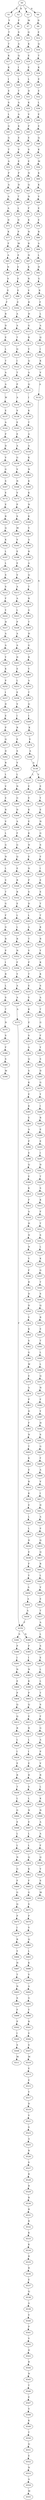 strict digraph  {
	S0 -> S1 [ label = K ];
	S0 -> S2 [ label = R ];
	S0 -> S3 [ label = F ];
	S0 -> S4 [ label = N ];
	S1 -> S5 [ label = Y ];
	S2 -> S6 [ label = F ];
	S3 -> S7 [ label = M ];
	S4 -> S8 [ label = D ];
	S5 -> S9 [ label = T ];
	S6 -> S10 [ label = S ];
	S7 -> S11 [ label = Q ];
	S8 -> S12 [ label = E ];
	S9 -> S13 [ label = T ];
	S10 -> S14 [ label = A ];
	S11 -> S15 [ label = K ];
	S12 -> S16 [ label = Q ];
	S13 -> S17 [ label = K ];
	S14 -> S18 [ label = Q ];
	S15 -> S19 [ label = E ];
	S16 -> S20 [ label = T ];
	S17 -> S21 [ label = K ];
	S18 -> S22 [ label = I ];
	S19 -> S23 [ label = E ];
	S20 -> S24 [ label = K ];
	S21 -> S25 [ label = I ];
	S22 -> S26 [ label = L ];
	S23 -> S27 [ label = L ];
	S24 -> S28 [ label = E ];
	S25 -> S29 [ label = E ];
	S26 -> S30 [ label = T ];
	S27 -> S31 [ label = D ];
	S28 -> S32 [ label = E ];
	S29 -> S33 [ label = S ];
	S30 -> S34 [ label = A ];
	S31 -> S35 [ label = K ];
	S32 -> S36 [ label = L ];
	S33 -> S37 [ label = L ];
	S34 -> S38 [ label = A ];
	S35 -> S39 [ label = V ];
	S36 -> S40 [ label = E ];
	S37 -> S41 [ label = G ];
	S38 -> S42 [ label = K ];
	S39 -> S43 [ label = P ];
	S40 -> S44 [ label = E ];
	S41 -> S45 [ label = G ];
	S42 -> S46 [ label = E ];
	S43 -> S47 [ label = E ];
	S44 -> S48 [ label = Q ];
	S45 -> S49 [ label = T ];
	S46 -> S50 [ label = V ];
	S47 -> S51 [ label = S ];
	S48 -> S52 [ label = K ];
	S49 -> S53 [ label = A ];
	S50 -> S54 [ label = E ];
	S51 -> S55 [ label = E ];
	S52 -> S56 [ label = M ];
	S53 -> S57 [ label = P ];
	S54 -> S58 [ label = P ];
	S55 -> S59 [ label = N ];
	S56 -> S60 [ label = K ];
	S57 -> S61 [ label = A ];
	S58 -> S62 [ label = D ];
	S59 -> S63 [ label = Q ];
	S60 -> S64 [ label = K ];
	S61 -> S65 [ label = A ];
	S62 -> S66 [ label = T ];
	S63 -> S67 [ label = N ];
	S64 -> S68 [ label = V ];
	S65 -> S69 [ label = A ];
	S66 -> S70 [ label = L ];
	S67 -> S71 [ label = F ];
	S68 -> S72 [ label = E ];
	S69 -> S73 [ label = D ];
	S70 -> S74 [ label = D ];
	S71 -> S75 [ label = K ];
	S72 -> S76 [ label = E ];
	S73 -> S77 [ label = K ];
	S74 -> S78 [ label = P ];
	S75 -> S79 [ label = N ];
	S76 -> S80 [ label = R ];
	S77 -> S81 [ label = F ];
	S78 -> S82 [ label = M ];
	S79 -> S83 [ label = R ];
	S80 -> S84 [ label = A ];
	S81 -> S85 [ label = A ];
	S82 -> S86 [ label = E ];
	S83 -> S87 [ label = N ];
	S84 -> S88 [ label = L ];
	S85 -> S89 [ label = N ];
	S86 -> S90 [ label = E ];
	S87 -> S91 [ label = K ];
	S88 -> S92 [ label = H ];
	S89 -> S93 [ label = S ];
	S90 -> S94 [ label = E ];
	S91 -> S95 [ label = R ];
	S92 -> S96 [ label = G ];
	S93 -> S97 [ label = E ];
	S94 -> S98 [ label = E ];
	S95 -> S99 [ label = V ];
	S96 -> S100 [ label = R ];
	S97 -> S101 [ label = F ];
	S98 -> S102 [ label = E ];
	S99 -> S103 [ label = R ];
	S100 -> S104 [ label = F ];
	S101 -> S105 [ label = R ];
	S102 -> S106 [ label = A ];
	S103 -> S107 [ label = H ];
	S104 -> S108 [ label = L ];
	S105 -> S109 [ label = D ];
	S106 -> S110 [ label = A ];
	S107 -> S111 [ label = G ];
	S108 -> S112 [ label = A ];
	S109 -> S113 [ label = E ];
	S110 -> S114 [ label = T ];
	S111 -> S115 [ label = R ];
	S112 -> S116 [ label = Q ];
	S113 -> S117 [ label = L ];
	S114 -> S118 [ label = Q ];
	S115 -> S119 [ label = Y ];
	S116 -> S120 [ label = I ];
	S117 -> S121 [ label = T ];
	S118 -> S122 [ label = I ];
	S119 -> S123 [ label = Q ];
	S120 -> S124 [ label = K ];
	S121 -> S125 [ label = A ];
	S122 -> S126 [ label = T ];
	S123 -> S127 [ label = A ];
	S124 -> S128 [ label = V ];
	S125 -> S129 [ label = A ];
	S126 -> S130 [ label = P ];
	S127 -> S131 [ label = Q ];
	S128 -> S132 [ label = A ];
	S129 -> S133 [ label = W ];
	S130 -> S134 [ label = A ];
	S131 -> S135 [ label = I ];
	S132 -> S136 [ label = A ];
	S133 -> S137 [ label = E ];
	S134 -> S138 [ label = V ];
	S135 -> S139 [ label = K ];
	S136 -> S140 [ label = V ];
	S136 -> S141 [ label = L ];
	S137 -> S142 [ label = A ];
	S138 -> S143 [ label = E ];
	S139 -> S144 [ label = T ];
	S140 -> S145 [ label = E ];
	S141 -> S146 [ label = E ];
	S142 -> S147 [ label = P ];
	S143 -> S148 [ label = E ];
	S144 -> S149 [ label = A ];
	S145 -> S150 [ label = Y ];
	S146 -> S151 [ label = E ];
	S147 -> S152 [ label = D ];
	S148 -> S153 [ label = A ];
	S149 -> S154 [ label = A ];
	S150 -> S155 [ label = E ];
	S151 -> S156 [ label = K ];
	S152 -> S157 [ label = V ];
	S153 -> S158 [ label = G ];
	S154 -> S159 [ label = K ];
	S155 -> S160 [ label = N ];
	S156 -> S161 [ label = E ];
	S157 -> S162 [ label = G ];
	S158 -> S163 [ label = V ];
	S159 -> S164 [ label = N ];
	S160 -> S165 [ label = G ];
	S161 -> S166 [ label = K ];
	S162 -> S167 [ label = S ];
	S163 -> S168 [ label = N ];
	S164 -> S169 [ label = K ];
	S165 -> S170 [ label = S ];
	S166 -> S171 [ label = N ];
	S167 -> S172 [ label = E ];
	S168 -> S173 [ label = V ];
	S169 -> S174 [ label = K ];
	S170 -> S175 [ label = F ];
	S171 -> S176 [ label = E ];
	S172 -> S177 [ label = E ];
	S173 -> S178 [ label = P ];
	S174 -> S179 [ label = N ];
	S175 -> S180 [ label = I ];
	S176 -> S181 [ label = D ];
	S177 -> S182 [ label = R ];
	S178 -> S183 [ label = S ];
	S179 -> S184 [ label = K ];
	S180 -> S185 [ label = E ];
	S181 -> S186 [ label = P ];
	S182 -> S187 [ label = Q ];
	S183 -> S188 [ label = M ];
	S184 -> S189 [ label = V ];
	S185 -> S190 [ label = E ];
	S186 -> S191 [ label = S ];
	S187 -> S192 [ label = K ];
	S188 -> S193 [ label = V ];
	S189 -> S194 [ label = A ];
	S190 -> S195 [ label = T ];
	S191 -> S196 [ label = D ];
	S192 -> S197 [ label = L ];
	S193 -> S198 [ label = E ];
	S194 -> S199 [ label = R ];
	S195 -> S200 [ label = T ];
	S196 -> S201 [ label = L ];
	S197 -> S202 [ label = L ];
	S198 -> S203 [ label = E ];
	S199 -> S204 [ label = A ];
	S200 -> S205 [ label = K ];
	S201 -> S206 [ label = A ];
	S202 -> S207 [ label = S ];
	S203 -> S208 [ label = V ];
	S204 -> S209 [ label = Q ];
	S205 -> S210 [ label = R ];
	S206 -> S211 [ label = T ];
	S207 -> S212 [ label = S ];
	S208 -> S213 [ label = A ];
	S209 -> S214 [ label = T ];
	S210 -> S215 [ label = Y ];
	S211 -> S216 [ label = V ];
	S212 -> S217 [ label = F ];
	S213 -> S218 [ label = A ];
	S214 -> S219 [ label = R ];
	S215 -> S220 [ label = K ];
	S216 -> S221 [ label = P ];
	S217 -> S222 [ label = Y ];
	S218 -> S223 [ label = L ];
	S219 -> S224 [ label = G ];
	S220 -> S225 [ label = K ];
	S221 -> S226 [ label = T ];
	S222 -> S227 [ label = H ];
	S223 -> S228 [ label = P ];
	S224 -> S229 [ label = T ];
	S225 -> S230 [ label = S ];
	S226 -> S231 [ label = E ];
	S227 -> S232 [ label = A ];
	S228 -> S233 [ label = A ];
	S229 -> S234 [ label = H ];
	S230 -> S235 [ label = A ];
	S231 -> S236 [ label = V ];
	S232 -> S237 [ label = A ];
	S233 -> S238 [ label = A ];
	S234 -> S239 [ label = G ];
	S235 -> S240 [ label = T ];
	S236 -> S241 [ label = K ];
	S237 -> S242 [ label = Y ];
	S238 -> S243 [ label = D ];
	S239 -> S244 [ label = R ];
	S240 -> S245 [ label = G ];
	S241 -> S246 [ label = E ];
	S242 -> S247 [ label = K ];
	S243 -> S248 [ label = E ];
	S244 -> S249 [ label = Y ];
	S245 -> S250 [ label = F ];
	S246 -> S251 [ label = S ];
	S247 -> S252 [ label = P ];
	S248 -> S253 [ label = L ];
	S249 -> S254 [ label = A ];
	S250 -> S255 [ label = Y ];
	S251 -> S256 [ label = A ];
	S252 -> S257 [ label = I ];
	S253 -> S258 [ label = E ];
	S254 -> S259 [ label = T ];
	S255 -> S260 [ label = S ];
	S256 -> S261 [ label = Q ];
	S257 -> S262 [ label = D ];
	S258 -> S263 [ label = V ];
	S259 -> S264 [ label = Q ];
	S260 -> S265 [ label = D ];
	S261 -> S266 [ label = S ];
	S262 -> S267 [ label = E ];
	S263 -> S268 [ label = I ];
	S264 -> S269 [ label = I ];
	S265 -> S270 [ label = G ];
	S266 -> S271 [ label = K ];
	S267 -> S272 [ label = P ];
	S268 -> S273 [ label = R ];
	S269 -> S274 [ label = K ];
	S270 -> S275 [ label = Y ];
	S271 -> S276 [ label = E ];
	S272 -> S277 [ label = Q ];
	S273 -> S278 [ label = E ];
	S274 -> S279 [ label = V ];
	S275 -> S280 [ label = I ];
	S276 -> S281 [ label = K ];
	S277 -> S282 [ label = D ];
	S278 -> S283 [ label = S ];
	S279 -> S284 [ label = A ];
	S280 -> S285 [ label = R ];
	S281 -> S286 [ label = E ];
	S282 -> S287 [ label = R ];
	S283 -> S288 [ label = V ];
	S284 -> S136 [ label = A ];
	S285 -> S289 [ label = E ];
	S286 -> S290 [ label = A ];
	S287 -> S291 [ label = L ];
	S288 -> S292 [ label = L ];
	S289 -> S293 [ label = E ];
	S290 -> S294 [ label = P ];
	S291 -> S295 [ label = V ];
	S292 -> S296 [ label = N ];
	S293 -> S297 [ label = I ];
	S294 -> S298 [ label = E ];
	S295 -> S299 [ label = E ];
	S296 -> S300 [ label = G ];
	S297 -> S301 [ label = D ];
	S298 -> S302 [ label = Q ];
	S299 -> S303 [ label = R ];
	S300 -> S304 [ label = D ];
	S301 -> S305 [ label = T ];
	S302 -> S306 [ label = E ];
	S303 -> S307 [ label = V ];
	S304 -> S308 [ label = A ];
	S305 -> S309 [ label = S ];
	S306 -> S310 [ label = K ];
	S307 -> S311 [ label = L ];
	S308 -> S312 [ label = F ];
	S309 -> S313 [ label = K ];
	S310 -> S314 [ label = F ];
	S311 -> S315 [ label = G ];
	S312 -> S316 [ label = G ];
	S313 -> S317 [ label = F ];
	S314 -> S318 [ label = A ];
	S315 -> S319 [ label = N ];
	S316 -> S320 [ label = Q ];
	S317 -> S321 [ label = T ];
	S318 -> S322 [ label = H ];
	S319 -> S323 [ label = L ];
	S320 -> S324 [ label = E ];
	S321 -> S325 [ label = S ];
	S322 -> S326 [ label = N ];
	S323 -> S327 [ label = V ];
	S324 -> S328 [ label = R ];
	S325 -> S329 [ label = L ];
	S326 -> S330 [ label = N ];
	S327 -> S331 [ label = T ];
	S328 -> S332 [ label = R ];
	S329 -> S333 [ label = K ];
	S330 -> S334 [ label = Y ];
	S331 -> S335 [ label = G ];
	S332 -> S336 [ label = E ];
	S333 -> S337 [ label = G ];
	S334 -> S338 [ label = F ];
	S335 -> S339 [ label = F ];
	S336 -> S340 [ label = L ];
	S337 -> S341 [ label = T ];
	S338 -> S342 [ label = R ];
	S339 -> S343 [ label = G ];
	S340 -> S344 [ label = L ];
	S341 -> S345 [ label = S ];
	S342 -> S346 [ label = D ];
	S343 -> S347 [ label = R ];
	S344 -> S348 [ label = R ];
	S345 -> S349 [ label = Q ];
	S346 -> S350 [ label = D ];
	S347 -> S351 [ label = P ];
	S348 -> S352 [ label = N ];
	S349 -> S353 [ label = R ];
	S350 -> S354 [ label = V ];
	S351 -> S355 [ label = I ];
	S352 -> S356 [ label = F ];
	S353 -> S357 [ label = E ];
	S354 -> S358 [ label = K ];
	S355 -> S359 [ label = R ];
	S356 -> S360 [ label = Y ];
	S357 -> S361 [ label = T ];
	S358 -> S362 [ label = S ];
	S359 -> S363 [ label = L ];
	S360 -> S364 [ label = A ];
	S361 -> S365 [ label = L ];
	S362 -> S366 [ label = G ];
	S363 -> S367 [ label = S ];
	S364 -> S368 [ label = A ];
	S365 -> S369 [ label = L ];
	S366 -> S370 [ label = W ];
	S367 -> S371 [ label = T ];
	S368 -> S372 [ label = A ];
	S369 -> S373 [ label = Q ];
	S370 -> S374 [ label = E ];
	S371 -> S375 [ label = N ];
	S372 -> S376 [ label = F ];
	S373 -> S377 [ label = N ];
	S374 -> S378 [ label = A ];
	S375 -> S379 [ label = S ];
	S376 -> S380 [ label = N ];
	S376 -> S381 [ label = S ];
	S377 -> S382 [ label = F ];
	S378 -> S383 [ label = P ];
	S379 -> S384 [ label = F ];
	S380 -> S385 [ label = P ];
	S381 -> S386 [ label = P ];
	S382 -> S387 [ label = Y ];
	S383 -> S388 [ label = D ];
	S384 -> S389 [ label = S ];
	S385 -> S390 [ label = I ];
	S386 -> S391 [ label = I ];
	S387 -> S392 [ label = H ];
	S388 -> S393 [ label = F ];
	S389 -> S394 [ label = M ];
	S390 -> S395 [ label = N ];
	S391 -> S396 [ label = N ];
	S392 -> S397 [ label = S ];
	S393 -> S398 [ label = N ];
	S395 -> S399 [ label = K ];
	S396 -> S400 [ label = E ];
	S397 -> S401 [ label = G ];
	S398 -> S402 [ label = T ];
	S399 -> S403 [ label = P ];
	S400 -> S404 [ label = P ];
	S401 -> S405 [ label = F ];
	S402 -> S406 [ label = K ];
	S403 -> S407 [ label = Q ];
	S404 -> S408 [ label = Q ];
	S405 -> S409 [ label = A ];
	S406 -> S410 [ label = E ];
	S407 -> S411 [ label = E ];
	S408 -> S412 [ label = Q ];
	S409 -> S413 [ label = V ];
	S410 -> S414 [ label = R ];
	S411 -> S415 [ label = R ];
	S412 -> S416 [ label = R ];
	S413 -> S417 [ label = I ];
	S414 -> S418 [ label = K ];
	S415 -> S419 [ label = L ];
	S416 -> S420 [ label = L ];
	S417 -> S421 [ label = D ];
	S418 -> S422 [ label = E ];
	S419 -> S423 [ label = I ];
	S420 -> S424 [ label = I ];
	S421 -> S425 [ label = A ];
	S422 -> S426 [ label = L ];
	S423 -> S427 [ label = E ];
	S424 -> S428 [ label = E ];
	S425 -> S429 [ label = P ];
	S426 -> S430 [ label = L ];
	S427 -> S431 [ label = R ];
	S428 -> S432 [ label = R ];
	S429 -> S433 [ label = Q ];
	S430 -> S434 [ label = D ];
	S431 -> S435 [ label = S ];
	S432 -> S436 [ label = T ];
	S433 -> S437 [ label = Q ];
	S434 -> S438 [ label = E ];
	S435 -> S439 [ label = L ];
	S436 -> S440 [ label = L ];
	S437 -> S441 [ label = R ];
	S438 -> S442 [ label = F ];
	S439 -> S443 [ label = N ];
	S440 -> S444 [ label = G ];
	S441 -> S445 [ label = L ];
	S442 -> S446 [ label = Y ];
	S443 -> S447 [ label = E ];
	S444 -> S448 [ label = E ];
	S445 -> S449 [ label = V ];
	S446 -> S450 [ label = A ];
	S447 -> S451 [ label = L ];
	S448 -> S452 [ label = L ];
	S449 -> S453 [ label = E ];
	S450 -> S454 [ label = A ];
	S451 -> S455 [ label = L ];
	S452 -> S456 [ label = L ];
	S453 -> S457 [ label = T ];
	S454 -> S458 [ label = A ];
	S455 -> S459 [ label = Q ];
	S456 -> S460 [ label = N ];
	S457 -> S461 [ label = A ];
	S458 -> S376 [ label = F ];
	S459 -> S462 [ label = K ];
	S460 -> S463 [ label = G ];
	S461 -> S464 [ label = L ];
	S462 -> S465 [ label = F ];
	S463 -> S466 [ label = F ];
	S464 -> S467 [ label = S ];
	S465 -> S468 [ label = G ];
	S466 -> S469 [ label = G ];
	S467 -> S470 [ label = E ];
	S468 -> S471 [ label = S ];
	S469 -> S472 [ label = Q ];
	S470 -> S473 [ label = L ];
	S471 -> S474 [ label = P ];
	S472 -> S475 [ label = P ];
	S473 -> S476 [ label = L ];
	S474 -> S477 [ label = V ];
	S475 -> S478 [ label = I ];
	S476 -> S479 [ label = T ];
	S477 -> S480 [ label = Q ];
	S478 -> S481 [ label = R ];
	S479 -> S482 [ label = S ];
	S480 -> S483 [ label = L ];
	S481 -> S484 [ label = Y ];
	S482 -> S485 [ label = F ];
	S483 -> S486 [ label = K ];
	S484 -> S487 [ label = H ];
	S485 -> S488 [ label = G ];
	S486 -> S489 [ label = V ];
	S487 -> S490 [ label = T ];
	S488 -> S491 [ label = A ];
	S489 -> S492 [ label = A ];
	S490 -> S493 [ label = N ];
	S491 -> S494 [ label = P ];
	S492 -> S495 [ label = G ];
	S493 -> S496 [ label = S ];
	S494 -> S497 [ label = V ];
	S495 -> S498 [ label = Y ];
	S496 -> S499 [ label = F ];
	S497 -> S500 [ label = R ];
	S498 -> S501 [ label = R ];
	S499 -> S502 [ label = P ];
	S500 -> S503 [ label = L ];
	S501 -> S504 [ label = V ];
	S502 -> S505 [ label = I ];
	S503 -> S506 [ label = K ];
	S504 -> S507 [ label = S ];
	S505 -> S508 [ label = S ];
	S506 -> S509 [ label = N ];
	S507 -> S510 [ label = M ];
	S508 -> S511 [ label = M ];
	S509 -> S512 [ label = A ];
	S510 -> S513 [ label = E ];
	S512 -> S514 [ label = A ];
	S513 -> S515 [ label = E ];
	S514 -> S516 [ label = F ];
	S515 -> S517 [ label = Y ];
	S516 -> S518 [ label = Q ];
	S517 -> S519 [ label = D ];
	S518 -> S520 [ label = V ];
	S519 -> S521 [ label = V ];
	S520 -> S522 [ label = S ];
	S521 -> S523 [ label = S ];
	S522 -> S524 [ label = M ];
	S523 -> S525 [ label = A ];
	S525 -> S526 [ label = R ];
	S526 -> S527 [ label = S ];
	S527 -> S528 [ label = R ];
	S528 -> S529 [ label = R ];
	S529 -> S530 [ label = R ];
	S530 -> S531 [ label = R ];
	S531 -> S532 [ label = R ];
	S532 -> S533 [ label = K ];
	S533 -> S534 [ label = K ];
	S534 -> S535 [ label = R ];
	S535 -> S536 [ label = R ];
	S536 -> S537 [ label = E ];
	S537 -> S538 [ label = Q ];
	S538 -> S539 [ label = A ];
	S539 -> S540 [ label = V ];
	S540 -> S541 [ label = P ];
	S541 -> S542 [ label = V ];
	S542 -> S543 [ label = D ];
	S543 -> S544 [ label = R ];
	S544 -> S545 [ label = N ];
	S545 -> S546 [ label = T ];
	S546 -> S547 [ label = E ];
	S547 -> S548 [ label = V ];
	S548 -> S549 [ label = K ];
	S549 -> S550 [ label = T ];
	S550 -> S551 [ label = Q ];
	S551 -> S552 [ label = E ];
	S552 -> S553 [ label = N ];
	S553 -> S554 [ label = A ];
	S554 -> S555 [ label = M ];
}

